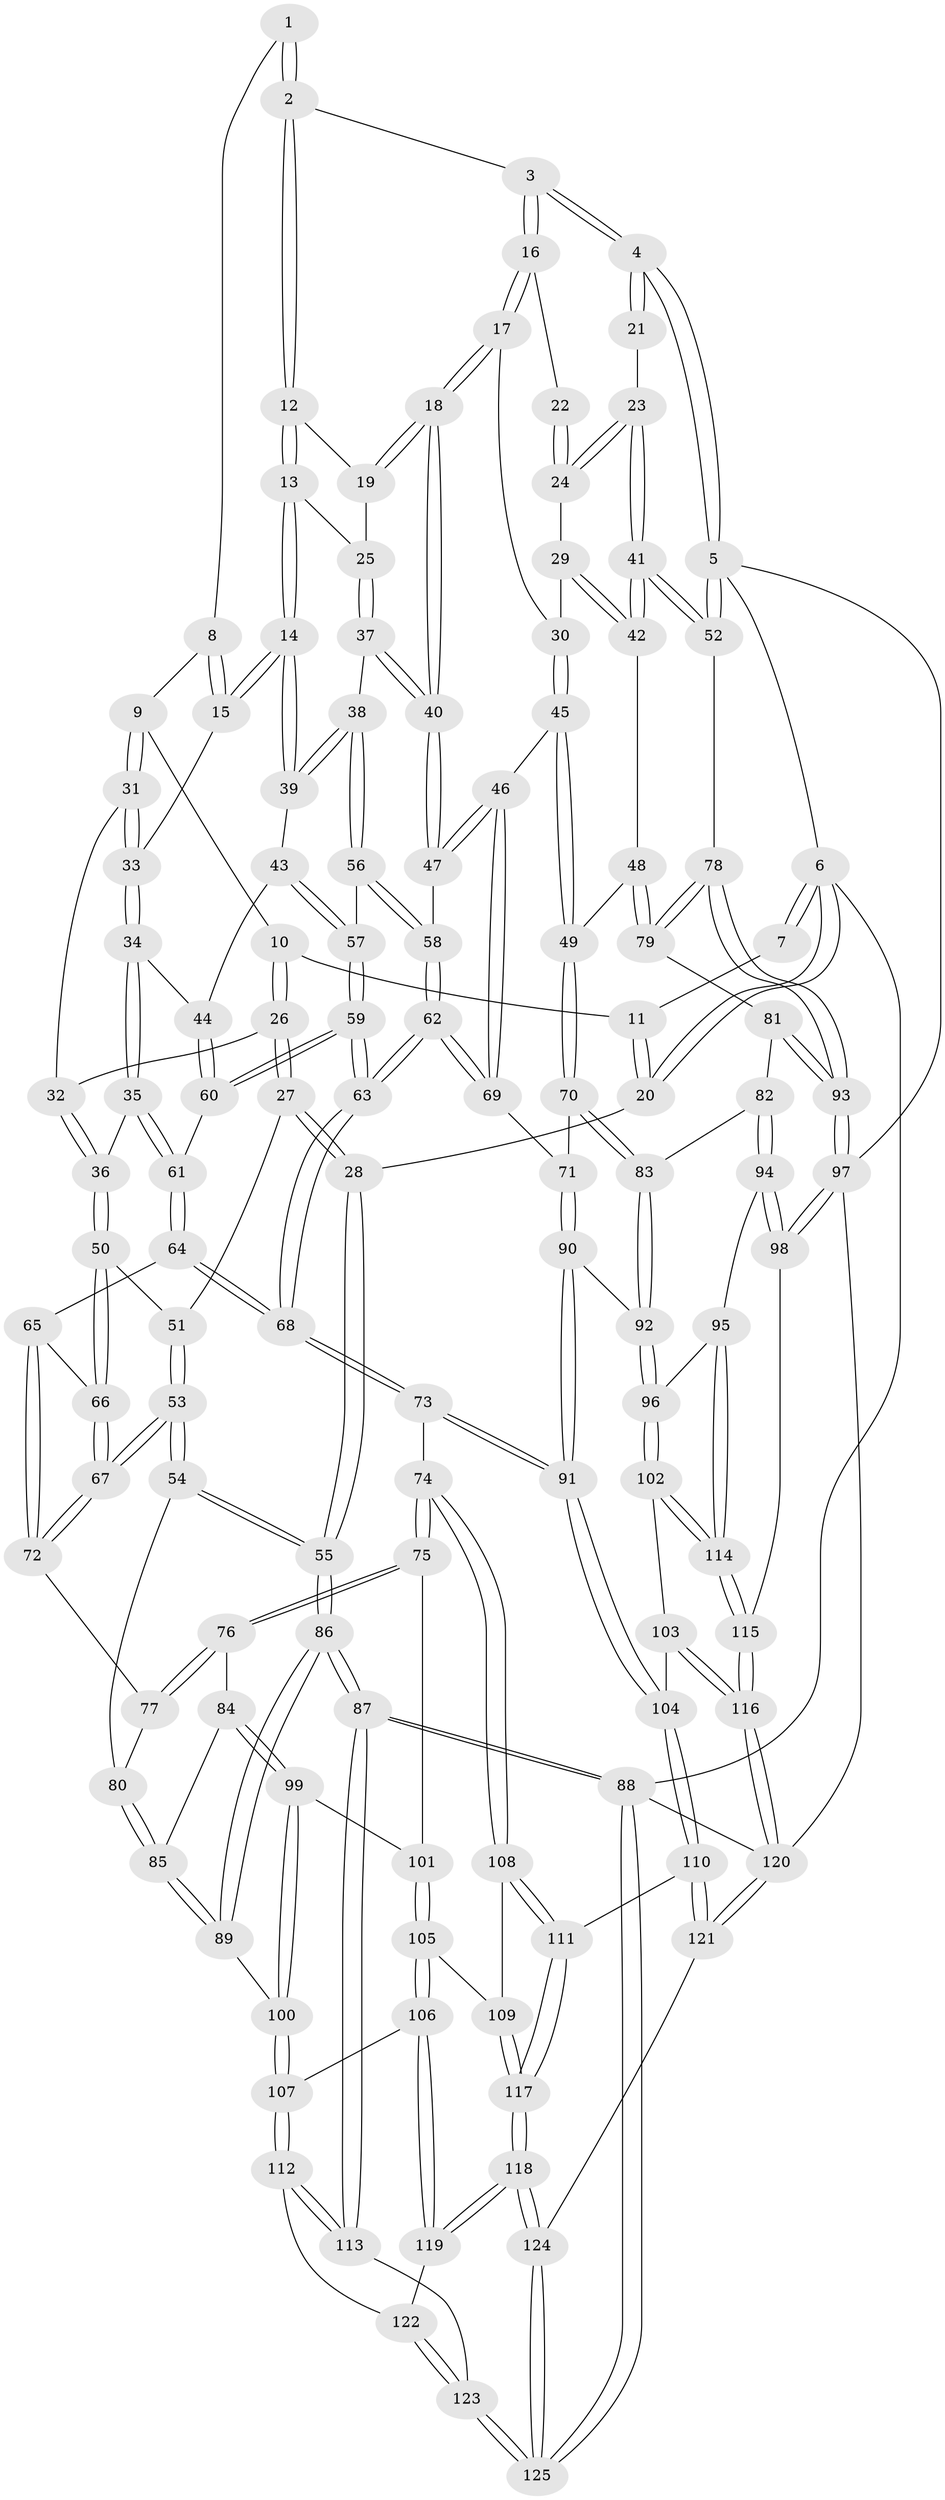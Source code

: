 // Generated by graph-tools (version 1.1) at 2025/38/03/09/25 02:38:42]
// undirected, 125 vertices, 309 edges
graph export_dot {
graph [start="1"]
  node [color=gray90,style=filled];
  1 [pos="+0.345099789863193+0"];
  2 [pos="+0.507330755961245+0"];
  3 [pos="+0.7999861583866931+0"];
  4 [pos="+1+0"];
  5 [pos="+1+0"];
  6 [pos="+0+0"];
  7 [pos="+0.06799644315668804+0"];
  8 [pos="+0.31039990381803495+0"];
  9 [pos="+0.21909127709665818+0.07777046612093691"];
  10 [pos="+0.10253146156011993+0.0785577292275758"];
  11 [pos="+0.08787864889082124+0.05497596424743934"];
  12 [pos="+0.532875527143605+0"];
  13 [pos="+0.43977867140535787+0.14174544972303832"];
  14 [pos="+0.3915620017722657+0.171939024051751"];
  15 [pos="+0.3732579215571745+0.1687211999797116"];
  16 [pos="+0.7818414458842065+0.08128673781351496"];
  17 [pos="+0.7406310664152493+0.1400198799572951"];
  18 [pos="+0.6752768246130071+0.15006761796142407"];
  19 [pos="+0.5839364105379795+0.04653285358720859"];
  20 [pos="+0+0.004086585411784409"];
  21 [pos="+0.9254261579029976+0.06630088193117842"];
  22 [pos="+0.884068979590903+0.0902115431270719"];
  23 [pos="+0.9623565933123612+0.2125011632981197"];
  24 [pos="+0.8928756686167951+0.16184304562375781"];
  25 [pos="+0.5219989910646388+0.19834211854409825"];
  26 [pos="+0.05607614908484115+0.17377127142360588"];
  27 [pos="+0.036693256478698665+0.19300120697694917"];
  28 [pos="+0+0.27290256869563034"];
  29 [pos="+0.8028571238896176+0.18554356582478782"];
  30 [pos="+0.7766792442889924+0.17744121778324437"];
  31 [pos="+0.23240568770754172+0.11336682539822593"];
  32 [pos="+0.19457384982362055+0.18833161712046093"];
  33 [pos="+0.3356462697082345+0.1757204433440108"];
  34 [pos="+0.26542662325086913+0.2952311206680862"];
  35 [pos="+0.23394788160331095+0.30433269373281335"];
  36 [pos="+0.20698641263890974+0.3054409810087869"];
  37 [pos="+0.5752725833212851+0.2654865933515293"];
  38 [pos="+0.5258703540941327+0.28797532306620865"];
  39 [pos="+0.4147117952675559+0.23870933703645886"];
  40 [pos="+0.6139287356066986+0.26672412661919326"];
  41 [pos="+1+0.3314630630493635"];
  42 [pos="+0.9855616030617317+0.3518133375984225"];
  43 [pos="+0.38794175792069857+0.3070245582346422"];
  44 [pos="+0.2794839797034009+0.30129450376356787"];
  45 [pos="+0.7831823931820115+0.3860446118463548"];
  46 [pos="+0.6776152217476166+0.36715527648068086"];
  47 [pos="+0.6573091679611818+0.3404995866676873"];
  48 [pos="+0.8746094614692039+0.4048073185186237"];
  49 [pos="+0.8323278827099942+0.41267382821561255"];
  50 [pos="+0.19585335596463527+0.3122854904096302"];
  51 [pos="+0.14064363023127463+0.2836015932055555"];
  52 [pos="+1+0.3317397644995988"];
  53 [pos="+0+0.4046868673775313"];
  54 [pos="+0+0.4046894053977545"];
  55 [pos="+0+0.3948643009271004"];
  56 [pos="+0.4958500914925162+0.33197929741091653"];
  57 [pos="+0.40291569377667386+0.3363546861969071"];
  58 [pos="+0.4969164614813562+0.40224569953686135"];
  59 [pos="+0.3885314409193234+0.39716718442412174"];
  60 [pos="+0.338843480632388+0.38228607895809474"];
  61 [pos="+0.29248379249378315+0.4147352103491189"];
  62 [pos="+0.472116735333038+0.515039402411401"];
  63 [pos="+0.4427170428499324+0.5345897238726993"];
  64 [pos="+0.2862603027791016+0.4467292410461129"];
  65 [pos="+0.1752610912740558+0.4437649429141636"];
  66 [pos="+0.19398809194475683+0.3163940977539887"];
  67 [pos="+0+0.41042836797865845"];
  68 [pos="+0.41556152462750173+0.5756828487091451"];
  69 [pos="+0.5909072635174476+0.4913347813342268"];
  70 [pos="+0.7883402022070044+0.5240453168850121"];
  71 [pos="+0.673144710070206+0.5692152334715024"];
  72 [pos="+0.15972333863784746+0.46564779068915624"];
  73 [pos="+0.4089881462560138+0.596639413398666"];
  74 [pos="+0.38754097341441635+0.6122373034357185"];
  75 [pos="+0.3650150142292267+0.6139882781898337"];
  76 [pos="+0.19752782181840467+0.5386797278835554"];
  77 [pos="+0.16054710858295762+0.47148743450841574"];
  78 [pos="+1+0.5190597637144001"];
  79 [pos="+0.9188014924894452+0.5503887000431568"];
  80 [pos="+0.0792967634786452+0.5575797409767417"];
  81 [pos="+0.9276331613275631+0.6065783716587482"];
  82 [pos="+0.9114565953951468+0.6249811855313708"];
  83 [pos="+0.8130258067998735+0.594323446563966"];
  84 [pos="+0.12702306068971997+0.6362550171883685"];
  85 [pos="+0.0820689850367522+0.5977468355440454"];
  86 [pos="+0+0.604065159018808"];
  87 [pos="+0+0.8260355875151809"];
  88 [pos="+0+1"];
  89 [pos="+0+0.6246826552401853"];
  90 [pos="+0.6637584524502305+0.6452300410737949"];
  91 [pos="+0.5756795043648215+0.7172817958117245"];
  92 [pos="+0.7747032902887462+0.6877363434222773"];
  93 [pos="+1+0.5615967651952953"];
  94 [pos="+0.9189561577762969+0.7326136396971057"];
  95 [pos="+0.8954989837447478+0.7369249453783854"];
  96 [pos="+0.7766704009477153+0.6923282445585331"];
  97 [pos="+1+0.8121720938702498"];
  98 [pos="+1+0.8167919742881685"];
  99 [pos="+0.13569682775342148+0.6828252934858203"];
  100 [pos="+0.1146997378650597+0.7117715557166375"];
  101 [pos="+0.24285298212270134+0.6832403900226334"];
  102 [pos="+0.7381463507948355+0.7843480807328264"];
  103 [pos="+0.6258718456771549+0.7783011732117957"];
  104 [pos="+0.5854691847320171+0.7605910329991804"];
  105 [pos="+0.2340208721069597+0.8099453176936051"];
  106 [pos="+0.2020790689525738+0.8329499034546887"];
  107 [pos="+0.09589796619325786+0.7729939713520857"];
  108 [pos="+0.3776954893766146+0.705669184104672"];
  109 [pos="+0.31260999351985724+0.8081287391095779"];
  110 [pos="+0.5300244643344478+0.8580625964103757"];
  111 [pos="+0.44001946751766385+0.8375073209423093"];
  112 [pos="+0.015103955618413245+0.8208054467109565"];
  113 [pos="+0+0.8380741171066852"];
  114 [pos="+0.7902647879048734+0.8650451834681282"];
  115 [pos="+0.8003422132615894+0.9906681462815563"];
  116 [pos="+0.7640636335124308+1"];
  117 [pos="+0.3544960211179179+0.896168813446382"];
  118 [pos="+0.29364694735581554+1"];
  119 [pos="+0.20937237689177365+0.9407936016309034"];
  120 [pos="+0.7112752157082499+1"];
  121 [pos="+0.5844877244715012+1"];
  122 [pos="+0.08429914155619762+0.8980743962781815"];
  123 [pos="+0.07263604491685836+1"];
  124 [pos="+0.3017184487222678+1"];
  125 [pos="+0.20333611242452754+1"];
  1 -- 2;
  1 -- 2;
  1 -- 8;
  2 -- 3;
  2 -- 12;
  2 -- 12;
  3 -- 4;
  3 -- 4;
  3 -- 16;
  3 -- 16;
  4 -- 5;
  4 -- 5;
  4 -- 21;
  4 -- 21;
  5 -- 6;
  5 -- 52;
  5 -- 52;
  5 -- 97;
  6 -- 7;
  6 -- 7;
  6 -- 20;
  6 -- 20;
  6 -- 88;
  7 -- 11;
  8 -- 9;
  8 -- 15;
  8 -- 15;
  9 -- 10;
  9 -- 31;
  9 -- 31;
  10 -- 11;
  10 -- 26;
  10 -- 26;
  11 -- 20;
  11 -- 20;
  12 -- 13;
  12 -- 13;
  12 -- 19;
  13 -- 14;
  13 -- 14;
  13 -- 25;
  14 -- 15;
  14 -- 15;
  14 -- 39;
  14 -- 39;
  15 -- 33;
  16 -- 17;
  16 -- 17;
  16 -- 22;
  17 -- 18;
  17 -- 18;
  17 -- 30;
  18 -- 19;
  18 -- 19;
  18 -- 40;
  18 -- 40;
  19 -- 25;
  20 -- 28;
  21 -- 23;
  22 -- 24;
  22 -- 24;
  23 -- 24;
  23 -- 24;
  23 -- 41;
  23 -- 41;
  24 -- 29;
  25 -- 37;
  25 -- 37;
  26 -- 27;
  26 -- 27;
  26 -- 32;
  27 -- 28;
  27 -- 28;
  27 -- 51;
  28 -- 55;
  28 -- 55;
  29 -- 30;
  29 -- 42;
  29 -- 42;
  30 -- 45;
  30 -- 45;
  31 -- 32;
  31 -- 33;
  31 -- 33;
  32 -- 36;
  32 -- 36;
  33 -- 34;
  33 -- 34;
  34 -- 35;
  34 -- 35;
  34 -- 44;
  35 -- 36;
  35 -- 61;
  35 -- 61;
  36 -- 50;
  36 -- 50;
  37 -- 38;
  37 -- 40;
  37 -- 40;
  38 -- 39;
  38 -- 39;
  38 -- 56;
  38 -- 56;
  39 -- 43;
  40 -- 47;
  40 -- 47;
  41 -- 42;
  41 -- 42;
  41 -- 52;
  41 -- 52;
  42 -- 48;
  43 -- 44;
  43 -- 57;
  43 -- 57;
  44 -- 60;
  44 -- 60;
  45 -- 46;
  45 -- 49;
  45 -- 49;
  46 -- 47;
  46 -- 47;
  46 -- 69;
  46 -- 69;
  47 -- 58;
  48 -- 49;
  48 -- 79;
  48 -- 79;
  49 -- 70;
  49 -- 70;
  50 -- 51;
  50 -- 66;
  50 -- 66;
  51 -- 53;
  51 -- 53;
  52 -- 78;
  53 -- 54;
  53 -- 54;
  53 -- 67;
  53 -- 67;
  54 -- 55;
  54 -- 55;
  54 -- 80;
  55 -- 86;
  55 -- 86;
  56 -- 57;
  56 -- 58;
  56 -- 58;
  57 -- 59;
  57 -- 59;
  58 -- 62;
  58 -- 62;
  59 -- 60;
  59 -- 60;
  59 -- 63;
  59 -- 63;
  60 -- 61;
  61 -- 64;
  61 -- 64;
  62 -- 63;
  62 -- 63;
  62 -- 69;
  62 -- 69;
  63 -- 68;
  63 -- 68;
  64 -- 65;
  64 -- 68;
  64 -- 68;
  65 -- 66;
  65 -- 72;
  65 -- 72;
  66 -- 67;
  66 -- 67;
  67 -- 72;
  67 -- 72;
  68 -- 73;
  68 -- 73;
  69 -- 71;
  70 -- 71;
  70 -- 83;
  70 -- 83;
  71 -- 90;
  71 -- 90;
  72 -- 77;
  73 -- 74;
  73 -- 91;
  73 -- 91;
  74 -- 75;
  74 -- 75;
  74 -- 108;
  74 -- 108;
  75 -- 76;
  75 -- 76;
  75 -- 101;
  76 -- 77;
  76 -- 77;
  76 -- 84;
  77 -- 80;
  78 -- 79;
  78 -- 79;
  78 -- 93;
  78 -- 93;
  79 -- 81;
  80 -- 85;
  80 -- 85;
  81 -- 82;
  81 -- 93;
  81 -- 93;
  82 -- 83;
  82 -- 94;
  82 -- 94;
  83 -- 92;
  83 -- 92;
  84 -- 85;
  84 -- 99;
  84 -- 99;
  85 -- 89;
  85 -- 89;
  86 -- 87;
  86 -- 87;
  86 -- 89;
  86 -- 89;
  87 -- 88;
  87 -- 88;
  87 -- 113;
  87 -- 113;
  88 -- 125;
  88 -- 125;
  88 -- 120;
  89 -- 100;
  90 -- 91;
  90 -- 91;
  90 -- 92;
  91 -- 104;
  91 -- 104;
  92 -- 96;
  92 -- 96;
  93 -- 97;
  93 -- 97;
  94 -- 95;
  94 -- 98;
  94 -- 98;
  95 -- 96;
  95 -- 114;
  95 -- 114;
  96 -- 102;
  96 -- 102;
  97 -- 98;
  97 -- 98;
  97 -- 120;
  98 -- 115;
  99 -- 100;
  99 -- 100;
  99 -- 101;
  100 -- 107;
  100 -- 107;
  101 -- 105;
  101 -- 105;
  102 -- 103;
  102 -- 114;
  102 -- 114;
  103 -- 104;
  103 -- 116;
  103 -- 116;
  104 -- 110;
  104 -- 110;
  105 -- 106;
  105 -- 106;
  105 -- 109;
  106 -- 107;
  106 -- 119;
  106 -- 119;
  107 -- 112;
  107 -- 112;
  108 -- 109;
  108 -- 111;
  108 -- 111;
  109 -- 117;
  109 -- 117;
  110 -- 111;
  110 -- 121;
  110 -- 121;
  111 -- 117;
  111 -- 117;
  112 -- 113;
  112 -- 113;
  112 -- 122;
  113 -- 123;
  114 -- 115;
  114 -- 115;
  115 -- 116;
  115 -- 116;
  116 -- 120;
  116 -- 120;
  117 -- 118;
  117 -- 118;
  118 -- 119;
  118 -- 119;
  118 -- 124;
  118 -- 124;
  119 -- 122;
  120 -- 121;
  120 -- 121;
  121 -- 124;
  122 -- 123;
  122 -- 123;
  123 -- 125;
  123 -- 125;
  124 -- 125;
  124 -- 125;
}
